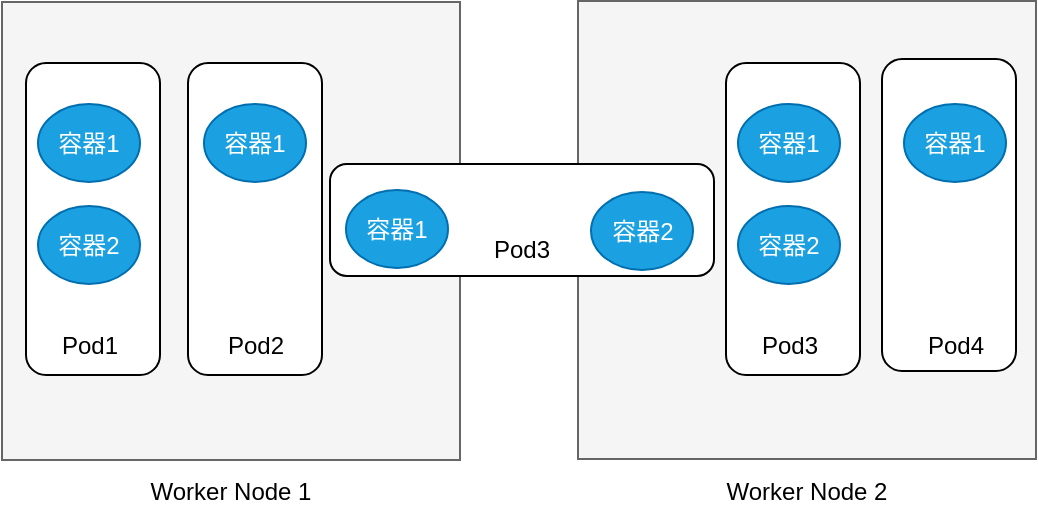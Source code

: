 <mxfile version="13.6.5" type="github"><diagram id="fw7Es0IGeGFwqT5fL-5Z" name="Page-1"><mxGraphModel dx="1006" dy="717" grid="0" gridSize="10" guides="1" tooltips="1" connect="1" arrows="1" fold="1" page="1" pageScale="1" pageWidth="827" pageHeight="1169" background="none" math="0" shadow="0"><root><mxCell id="0"/><mxCell id="1" parent="0"/><mxCell id="CAtbYBDQbBHeju0lR8BN-4" value="" style="whiteSpace=wrap;html=1;aspect=fixed;fillColor=#f5f5f5;strokeColor=#666666;fontColor=#333333;" vertex="1" parent="1"><mxGeometry x="82" y="159" width="229" height="229" as="geometry"/></mxCell><object label="" id="CAtbYBDQbBHeju0lR8BN-6"><mxCell style="rounded=1;whiteSpace=wrap;html=1;align=center;" vertex="1" parent="1"><mxGeometry x="94" y="189.5" width="67" height="156" as="geometry"/></mxCell></object><mxCell id="CAtbYBDQbBHeju0lR8BN-7" value="" style="rounded=1;whiteSpace=wrap;html=1;" vertex="1" parent="1"><mxGeometry x="175" y="189.5" width="67" height="156" as="geometry"/></mxCell><mxCell id="CAtbYBDQbBHeju0lR8BN-11" value="" style="whiteSpace=wrap;html=1;aspect=fixed;fillColor=#f5f5f5;strokeColor=#666666;fontColor=#333333;" vertex="1" parent="1"><mxGeometry x="370" y="158.5" width="229" height="229" as="geometry"/></mxCell><mxCell id="CAtbYBDQbBHeju0lR8BN-16" value="Pod1" style="text;html=1;strokeColor=none;fillColor=none;align=center;verticalAlign=middle;whiteSpace=wrap;rounded=0;" vertex="1" parent="1"><mxGeometry x="105.5" y="321" width="40" height="20" as="geometry"/></mxCell><mxCell id="CAtbYBDQbBHeju0lR8BN-18" value="Pod2" style="text;html=1;strokeColor=none;fillColor=none;align=center;verticalAlign=middle;whiteSpace=wrap;rounded=0;" vertex="1" parent="1"><mxGeometry x="188.5" y="321" width="40" height="20" as="geometry"/></mxCell><mxCell id="CAtbYBDQbBHeju0lR8BN-20" value="容器1" style="ellipse;whiteSpace=wrap;html=1;fillColor=#1ba1e2;strokeColor=#006EAF;fontColor=#ffffff;" vertex="1" parent="1"><mxGeometry x="100" y="210" width="51" height="39" as="geometry"/></mxCell><mxCell id="CAtbYBDQbBHeju0lR8BN-21" value="容器2" style="ellipse;whiteSpace=wrap;html=1;fillColor=#1ba1e2;strokeColor=#006EAF;fontColor=#ffffff;" vertex="1" parent="1"><mxGeometry x="100" y="261" width="51" height="39" as="geometry"/></mxCell><mxCell id="CAtbYBDQbBHeju0lR8BN-23" value="容器1" style="ellipse;whiteSpace=wrap;html=1;fillColor=#1ba1e2;strokeColor=#006EAF;fontColor=#ffffff;" vertex="1" parent="1"><mxGeometry x="183" y="210" width="51" height="39" as="geometry"/></mxCell><object label="" id="CAtbYBDQbBHeju0lR8BN-24"><mxCell style="rounded=1;whiteSpace=wrap;html=1;align=center;" vertex="1" parent="1"><mxGeometry x="444" y="189.5" width="67" height="156" as="geometry"/></mxCell></object><mxCell id="CAtbYBDQbBHeju0lR8BN-25" value="" style="rounded=1;whiteSpace=wrap;html=1;" vertex="1" parent="1"><mxGeometry x="522" y="187.5" width="67" height="156" as="geometry"/></mxCell><mxCell id="CAtbYBDQbBHeju0lR8BN-27" value="Pod4" style="text;html=1;strokeColor=none;fillColor=none;align=center;verticalAlign=middle;whiteSpace=wrap;rounded=0;" vertex="1" parent="1"><mxGeometry x="538.5" y="321" width="40" height="20" as="geometry"/></mxCell><mxCell id="CAtbYBDQbBHeju0lR8BN-28" value="容器1" style="ellipse;whiteSpace=wrap;html=1;fillColor=#1ba1e2;strokeColor=#006EAF;fontColor=#ffffff;" vertex="1" parent="1"><mxGeometry x="450" y="210" width="51" height="39" as="geometry"/></mxCell><mxCell id="CAtbYBDQbBHeju0lR8BN-29" value="容器2" style="ellipse;whiteSpace=wrap;html=1;fillColor=#1ba1e2;strokeColor=#006EAF;fontColor=#ffffff;" vertex="1" parent="1"><mxGeometry x="450" y="261" width="51" height="39" as="geometry"/></mxCell><mxCell id="CAtbYBDQbBHeju0lR8BN-30" value="容器1" style="ellipse;whiteSpace=wrap;html=1;fillColor=#1ba1e2;strokeColor=#006EAF;fontColor=#ffffff;" vertex="1" parent="1"><mxGeometry x="533" y="210" width="51" height="39" as="geometry"/></mxCell><mxCell id="CAtbYBDQbBHeju0lR8BN-31" value="" style="rounded=1;whiteSpace=wrap;html=1;" vertex="1" parent="1"><mxGeometry x="246" y="240" width="192" height="56" as="geometry"/></mxCell><mxCell id="CAtbYBDQbBHeju0lR8BN-32" value="容器1" style="ellipse;whiteSpace=wrap;html=1;fillColor=#1ba1e2;strokeColor=#006EAF;fontColor=#ffffff;" vertex="1" parent="1"><mxGeometry x="254" y="253" width="51" height="39" as="geometry"/></mxCell><mxCell id="CAtbYBDQbBHeju0lR8BN-33" value="容器2" style="ellipse;whiteSpace=wrap;html=1;fillColor=#1ba1e2;strokeColor=#006EAF;fontColor=#ffffff;" vertex="1" parent="1"><mxGeometry x="376.5" y="254" width="51" height="39" as="geometry"/></mxCell><mxCell id="CAtbYBDQbBHeju0lR8BN-34" value="Pod3" style="text;html=1;strokeColor=none;fillColor=none;align=center;verticalAlign=middle;whiteSpace=wrap;rounded=0;" vertex="1" parent="1"><mxGeometry x="322" y="273" width="40" height="20" as="geometry"/></mxCell><mxCell id="CAtbYBDQbBHeju0lR8BN-35" value="" style="shape=image;html=1;verticalAlign=top;verticalLabelPosition=bottom;labelBackgroundColor=#ffffff;imageAspect=0;aspect=fixed;image=https://cdn3.iconfinder.com/data/icons/flat-actions-icons-9/792/Close_Icon-128.png;fillColor=#ffffff;gradientColor=none;" vertex="1" parent="1"><mxGeometry x="299" y="203" width="85" height="85" as="geometry"/></mxCell><mxCell id="CAtbYBDQbBHeju0lR8BN-38" value="Pod3" style="text;html=1;align=center;verticalAlign=middle;whiteSpace=wrap;rounded=0;" vertex="1" parent="1"><mxGeometry x="455.5" y="321" width="40" height="20" as="geometry"/></mxCell><mxCell id="CAtbYBDQbBHeju0lR8BN-42" value="Worker Node 1" style="text;html=1;strokeColor=none;fillColor=none;align=center;verticalAlign=middle;whiteSpace=wrap;rounded=0;" vertex="1" parent="1"><mxGeometry x="153.25" y="394" width="86.5" height="20" as="geometry"/></mxCell><mxCell id="CAtbYBDQbBHeju0lR8BN-43" value="Worker Node 2" style="text;html=1;strokeColor=none;fillColor=none;align=center;verticalAlign=middle;whiteSpace=wrap;rounded=0;" vertex="1" parent="1"><mxGeometry x="441.25" y="394" width="86.5" height="20" as="geometry"/></mxCell></root></mxGraphModel></diagram></mxfile>